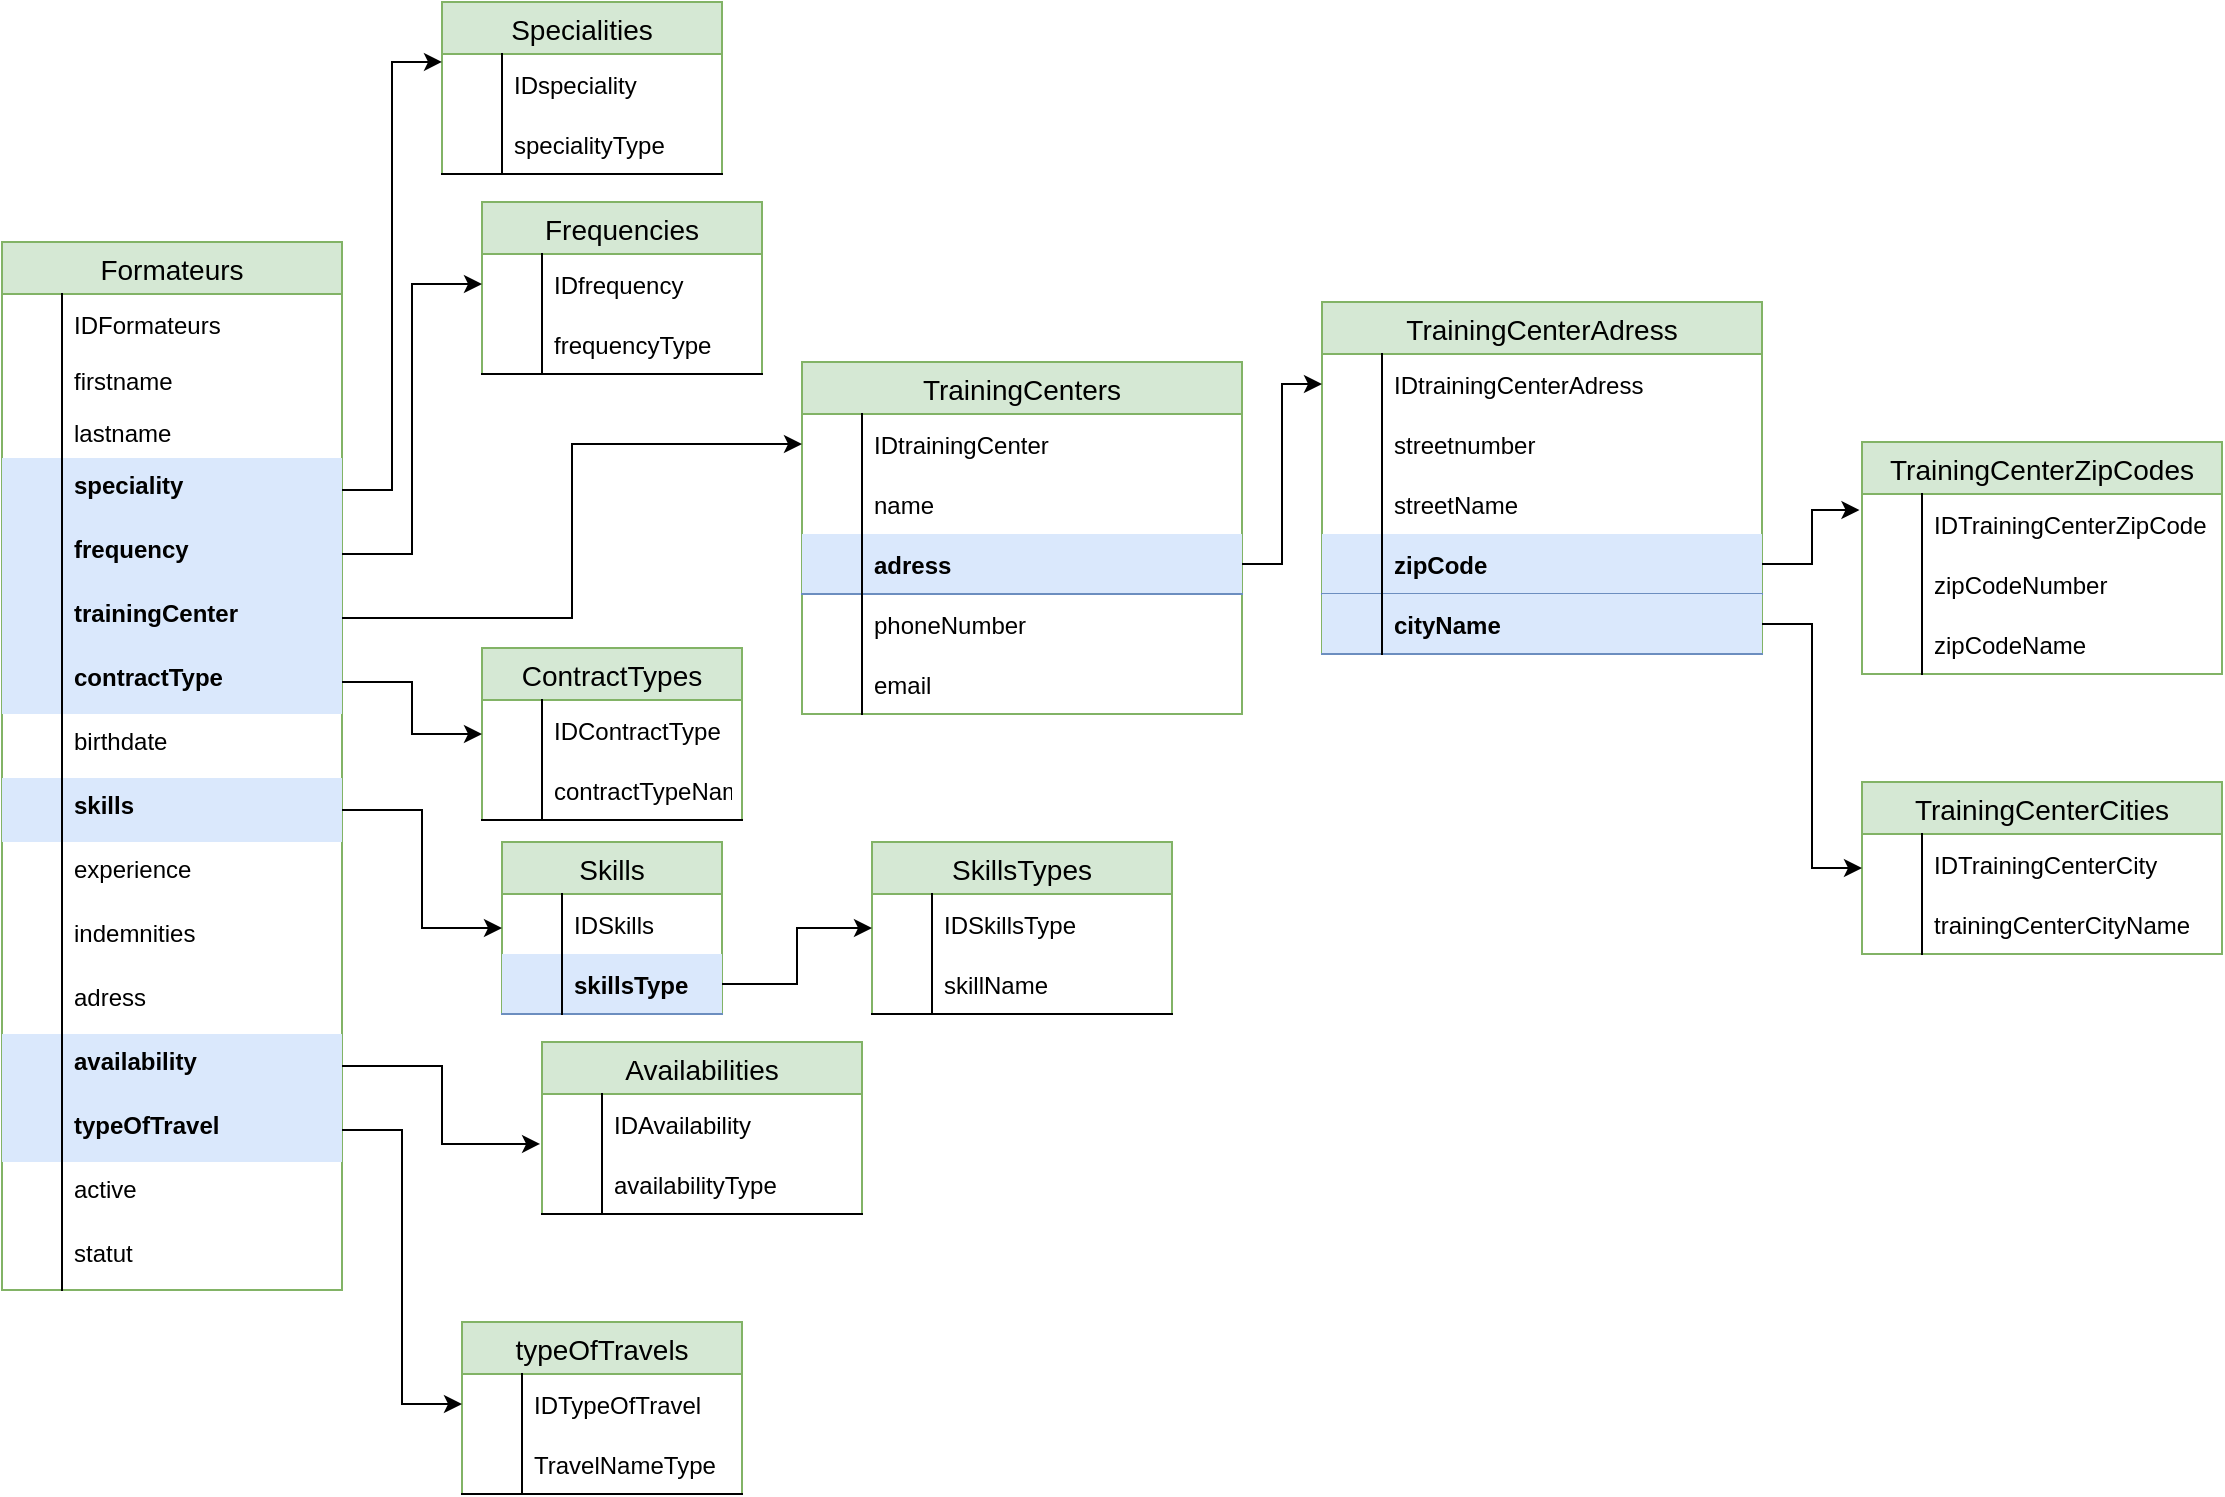 <mxfile version="12.5.1" type="device" pages="2"><diagram id="z8Qfyt9-eMvjG8zOJKqd" name="Page-1"><mxGraphModel dx="1422" dy="769" grid="1" gridSize="10" guides="1" tooltips="1" connect="1" arrows="1" fold="1" page="1" pageScale="1" pageWidth="1169" pageHeight="827" math="0" shadow="0"><root><mxCell id="0"/><mxCell id="1" parent="0"/><mxCell id="PxYrfyLk3lkFEPE1yaKh-5" value="Formateurs" style="swimlane;fontStyle=0;childLayout=stackLayout;horizontal=1;startSize=26;fillColor=#d5e8d4;horizontalStack=0;resizeParent=1;resizeParentMax=0;resizeLast=0;collapsible=1;marginBottom=0;swimlaneFillColor=#ffffff;align=center;fontSize=14;strokeColor=#82b366;" vertex="1" parent="1"><mxGeometry x="20" y="140" width="170" height="524" as="geometry"/></mxCell><mxCell id="PxYrfyLk3lkFEPE1yaKh-6" value="IDFormateurs" style="shape=partialRectangle;top=0;left=0;right=0;bottom=1;align=left;verticalAlign=middle;fillColor=none;spacingLeft=34;spacingRight=4;overflow=hidden;rotatable=0;points=[[0,0.5],[1,0.5]];portConstraint=eastwest;dropTarget=0;fontStyle=0;fontSize=12;strokeColor=none;" vertex="1" parent="PxYrfyLk3lkFEPE1yaKh-5"><mxGeometry y="26" width="170" height="30" as="geometry"/></mxCell><mxCell id="PxYrfyLk3lkFEPE1yaKh-7" value="" style="shape=partialRectangle;top=0;left=0;bottom=0;fillColor=none;align=left;verticalAlign=middle;spacingLeft=4;spacingRight=4;overflow=hidden;rotatable=0;points=[];portConstraint=eastwest;part=1;fontSize=12;" vertex="1" connectable="0" parent="PxYrfyLk3lkFEPE1yaKh-6"><mxGeometry width="30" height="30" as="geometry"/></mxCell><mxCell id="PxYrfyLk3lkFEPE1yaKh-8" value="firstname" style="shape=partialRectangle;top=0;left=0;right=0;bottom=0;align=left;verticalAlign=top;fillColor=none;spacingLeft=34;spacingRight=4;overflow=hidden;rotatable=0;points=[[0,0.5],[1,0.5]];portConstraint=eastwest;dropTarget=0;fontSize=12;strokeColor=none;" vertex="1" parent="PxYrfyLk3lkFEPE1yaKh-5"><mxGeometry y="56" width="170" height="26" as="geometry"/></mxCell><mxCell id="PxYrfyLk3lkFEPE1yaKh-9" value="" style="shape=partialRectangle;top=0;left=0;bottom=0;fillColor=none;align=left;verticalAlign=top;spacingLeft=4;spacingRight=4;overflow=hidden;rotatable=0;points=[];portConstraint=eastwest;part=1;fontSize=12;" vertex="1" connectable="0" parent="PxYrfyLk3lkFEPE1yaKh-8"><mxGeometry width="30" height="26" as="geometry"/></mxCell><mxCell id="PxYrfyLk3lkFEPE1yaKh-10" value="lastname" style="shape=partialRectangle;top=0;left=0;right=0;bottom=0;align=left;verticalAlign=top;fillColor=none;spacingLeft=34;spacingRight=4;overflow=hidden;rotatable=0;points=[[0,0.5],[1,0.5]];portConstraint=eastwest;dropTarget=0;fontSize=12;" vertex="1" parent="PxYrfyLk3lkFEPE1yaKh-5"><mxGeometry y="82" width="170" height="26" as="geometry"/></mxCell><mxCell id="PxYrfyLk3lkFEPE1yaKh-11" value="" style="shape=partialRectangle;top=0;left=0;bottom=0;fillColor=none;align=left;verticalAlign=top;spacingLeft=4;spacingRight=4;overflow=hidden;rotatable=0;points=[];portConstraint=eastwest;part=1;fontSize=12;" vertex="1" connectable="0" parent="PxYrfyLk3lkFEPE1yaKh-10"><mxGeometry width="30" height="26" as="geometry"/></mxCell><mxCell id="PxYrfyLk3lkFEPE1yaKh-12" value="speciality" style="shape=partialRectangle;top=0;left=0;right=0;bottom=0;align=left;verticalAlign=top;fillColor=#dae8fc;spacingLeft=34;spacingRight=4;overflow=hidden;rotatable=0;points=[[0,0.5],[1,0.5]];portConstraint=eastwest;dropTarget=0;fontSize=12;fontStyle=1;strokeColor=#6c8ebf;" vertex="1" parent="PxYrfyLk3lkFEPE1yaKh-5"><mxGeometry y="108" width="170" height="32" as="geometry"/></mxCell><mxCell id="PxYrfyLk3lkFEPE1yaKh-13" value="" style="shape=partialRectangle;top=0;left=0;bottom=0;fillColor=none;align=left;verticalAlign=top;spacingLeft=4;spacingRight=4;overflow=hidden;rotatable=0;points=[];portConstraint=eastwest;part=1;fontSize=12;" vertex="1" connectable="0" parent="PxYrfyLk3lkFEPE1yaKh-12"><mxGeometry width="30" height="32" as="geometry"/></mxCell><mxCell id="PxYrfyLk3lkFEPE1yaKh-29" value="frequency" style="shape=partialRectangle;top=0;left=0;right=0;bottom=0;align=left;verticalAlign=top;fillColor=#dae8fc;spacingLeft=34;spacingRight=4;overflow=hidden;rotatable=0;points=[[0,0.5],[1,0.5]];portConstraint=eastwest;dropTarget=0;fontSize=12;fontStyle=1;strokeColor=#6c8ebf;" vertex="1" parent="PxYrfyLk3lkFEPE1yaKh-5"><mxGeometry y="140" width="170" height="32" as="geometry"/></mxCell><mxCell id="PxYrfyLk3lkFEPE1yaKh-30" value="" style="shape=partialRectangle;top=0;left=0;bottom=0;fillColor=none;align=left;verticalAlign=top;spacingLeft=4;spacingRight=4;overflow=hidden;rotatable=0;points=[];portConstraint=eastwest;part=1;fontSize=12;" vertex="1" connectable="0" parent="PxYrfyLk3lkFEPE1yaKh-29"><mxGeometry width="30" height="32" as="geometry"/></mxCell><mxCell id="PxYrfyLk3lkFEPE1yaKh-31" value="trainingCenter" style="shape=partialRectangle;top=0;left=0;right=0;bottom=0;align=left;verticalAlign=top;fillColor=#dae8fc;spacingLeft=34;spacingRight=4;overflow=hidden;rotatable=0;points=[[0,0.5],[1,0.5]];portConstraint=eastwest;dropTarget=0;fontSize=12;fontStyle=1;strokeColor=#6c8ebf;" vertex="1" parent="PxYrfyLk3lkFEPE1yaKh-5"><mxGeometry y="172" width="170" height="32" as="geometry"/></mxCell><mxCell id="PxYrfyLk3lkFEPE1yaKh-32" value="" style="shape=partialRectangle;top=0;left=0;bottom=0;fillColor=none;align=left;verticalAlign=top;spacingLeft=4;spacingRight=4;overflow=hidden;rotatable=0;points=[];portConstraint=eastwest;part=1;fontSize=12;" vertex="1" connectable="0" parent="PxYrfyLk3lkFEPE1yaKh-31"><mxGeometry width="30" height="32" as="geometry"/></mxCell><mxCell id="PxYrfyLk3lkFEPE1yaKh-33" value="contractType" style="shape=partialRectangle;top=0;left=0;right=0;bottom=0;align=left;verticalAlign=top;fillColor=#dae8fc;spacingLeft=34;spacingRight=4;overflow=hidden;rotatable=0;points=[[0,0.5],[1,0.5]];portConstraint=eastwest;dropTarget=0;fontSize=12;fontStyle=1;strokeColor=#6c8ebf;" vertex="1" parent="PxYrfyLk3lkFEPE1yaKh-5"><mxGeometry y="204" width="170" height="32" as="geometry"/></mxCell><mxCell id="PxYrfyLk3lkFEPE1yaKh-34" value="" style="shape=partialRectangle;top=0;left=0;bottom=0;fillColor=none;align=left;verticalAlign=top;spacingLeft=4;spacingRight=4;overflow=hidden;rotatable=0;points=[];portConstraint=eastwest;part=1;fontSize=12;" vertex="1" connectable="0" parent="PxYrfyLk3lkFEPE1yaKh-33"><mxGeometry width="30" height="32" as="geometry"/></mxCell><mxCell id="PxYrfyLk3lkFEPE1yaKh-35" value="birthdate" style="shape=partialRectangle;top=0;left=0;right=0;bottom=0;align=left;verticalAlign=top;fillColor=none;spacingLeft=34;spacingRight=4;overflow=hidden;rotatable=0;points=[[0,0.5],[1,0.5]];portConstraint=eastwest;dropTarget=0;fontSize=12;" vertex="1" parent="PxYrfyLk3lkFEPE1yaKh-5"><mxGeometry y="236" width="170" height="32" as="geometry"/></mxCell><mxCell id="PxYrfyLk3lkFEPE1yaKh-36" value="" style="shape=partialRectangle;top=0;left=0;bottom=0;fillColor=none;align=left;verticalAlign=top;spacingLeft=4;spacingRight=4;overflow=hidden;rotatable=0;points=[];portConstraint=eastwest;part=1;fontSize=12;" vertex="1" connectable="0" parent="PxYrfyLk3lkFEPE1yaKh-35"><mxGeometry width="30" height="32" as="geometry"/></mxCell><mxCell id="PxYrfyLk3lkFEPE1yaKh-37" value="skills" style="shape=partialRectangle;top=0;left=0;right=0;bottom=0;align=left;verticalAlign=top;fillColor=#dae8fc;spacingLeft=34;spacingRight=4;overflow=hidden;rotatable=0;points=[[0,0.5],[1,0.5]];portConstraint=eastwest;dropTarget=0;fontSize=12;fontStyle=1;strokeColor=#6c8ebf;" vertex="1" parent="PxYrfyLk3lkFEPE1yaKh-5"><mxGeometry y="268" width="170" height="32" as="geometry"/></mxCell><mxCell id="PxYrfyLk3lkFEPE1yaKh-38" value="" style="shape=partialRectangle;top=0;left=0;bottom=0;fillColor=none;align=left;verticalAlign=top;spacingLeft=4;spacingRight=4;overflow=hidden;rotatable=0;points=[];portConstraint=eastwest;part=1;fontSize=12;" vertex="1" connectable="0" parent="PxYrfyLk3lkFEPE1yaKh-37"><mxGeometry width="30" height="32" as="geometry"/></mxCell><mxCell id="PxYrfyLk3lkFEPE1yaKh-39" value="experience" style="shape=partialRectangle;top=0;left=0;right=0;bottom=0;align=left;verticalAlign=top;fillColor=none;spacingLeft=34;spacingRight=4;overflow=hidden;rotatable=0;points=[[0,0.5],[1,0.5]];portConstraint=eastwest;dropTarget=0;fontSize=12;" vertex="1" parent="PxYrfyLk3lkFEPE1yaKh-5"><mxGeometry y="300" width="170" height="32" as="geometry"/></mxCell><mxCell id="PxYrfyLk3lkFEPE1yaKh-40" value="" style="shape=partialRectangle;top=0;left=0;bottom=0;fillColor=none;align=left;verticalAlign=top;spacingLeft=4;spacingRight=4;overflow=hidden;rotatable=0;points=[];portConstraint=eastwest;part=1;fontSize=12;" vertex="1" connectable="0" parent="PxYrfyLk3lkFEPE1yaKh-39"><mxGeometry width="30" height="32" as="geometry"/></mxCell><mxCell id="PxYrfyLk3lkFEPE1yaKh-41" value="indemnities" style="shape=partialRectangle;top=0;left=0;right=0;bottom=0;align=left;verticalAlign=top;fillColor=none;spacingLeft=34;spacingRight=4;overflow=hidden;rotatable=0;points=[[0,0.5],[1,0.5]];portConstraint=eastwest;dropTarget=0;fontSize=12;" vertex="1" parent="PxYrfyLk3lkFEPE1yaKh-5"><mxGeometry y="332" width="170" height="32" as="geometry"/></mxCell><mxCell id="PxYrfyLk3lkFEPE1yaKh-42" value="" style="shape=partialRectangle;top=0;left=0;bottom=0;fillColor=none;align=left;verticalAlign=top;spacingLeft=4;spacingRight=4;overflow=hidden;rotatable=0;points=[];portConstraint=eastwest;part=1;fontSize=12;" vertex="1" connectable="0" parent="PxYrfyLk3lkFEPE1yaKh-41"><mxGeometry width="30" height="32" as="geometry"/></mxCell><mxCell id="PxYrfyLk3lkFEPE1yaKh-43" value="adress" style="shape=partialRectangle;top=0;left=0;right=0;bottom=0;align=left;verticalAlign=top;fillColor=none;spacingLeft=34;spacingRight=4;overflow=hidden;rotatable=0;points=[[0,0.5],[1,0.5]];portConstraint=eastwest;dropTarget=0;fontSize=12;" vertex="1" parent="PxYrfyLk3lkFEPE1yaKh-5"><mxGeometry y="364" width="170" height="32" as="geometry"/></mxCell><mxCell id="PxYrfyLk3lkFEPE1yaKh-44" value="" style="shape=partialRectangle;top=0;left=0;bottom=0;fillColor=none;align=left;verticalAlign=top;spacingLeft=4;spacingRight=4;overflow=hidden;rotatable=0;points=[];portConstraint=eastwest;part=1;fontSize=12;" vertex="1" connectable="0" parent="PxYrfyLk3lkFEPE1yaKh-43"><mxGeometry width="30" height="32" as="geometry"/></mxCell><mxCell id="PxYrfyLk3lkFEPE1yaKh-45" value="availability" style="shape=partialRectangle;top=0;left=0;right=0;bottom=0;align=left;verticalAlign=top;fillColor=#dae8fc;spacingLeft=34;spacingRight=4;overflow=hidden;rotatable=0;points=[[0,0.5],[1,0.5]];portConstraint=eastwest;dropTarget=0;fontSize=12;fontStyle=1;strokeColor=#6c8ebf;" vertex="1" parent="PxYrfyLk3lkFEPE1yaKh-5"><mxGeometry y="396" width="170" height="32" as="geometry"/></mxCell><mxCell id="PxYrfyLk3lkFEPE1yaKh-46" value="" style="shape=partialRectangle;top=0;left=0;bottom=0;fillColor=none;align=left;verticalAlign=top;spacingLeft=4;spacingRight=4;overflow=hidden;rotatable=0;points=[];portConstraint=eastwest;part=1;fontSize=12;" vertex="1" connectable="0" parent="PxYrfyLk3lkFEPE1yaKh-45"><mxGeometry width="30" height="32" as="geometry"/></mxCell><mxCell id="PxYrfyLk3lkFEPE1yaKh-47" value="typeOfTravel" style="shape=partialRectangle;top=0;left=0;right=0;bottom=0;align=left;verticalAlign=top;fillColor=#dae8fc;spacingLeft=34;spacingRight=4;overflow=hidden;rotatable=0;points=[[0,0.5],[1,0.5]];portConstraint=eastwest;dropTarget=0;fontSize=12;fontStyle=1;comic=0;strokeColor=#6c8ebf;" vertex="1" parent="PxYrfyLk3lkFEPE1yaKh-5"><mxGeometry y="428" width="170" height="32" as="geometry"/></mxCell><mxCell id="PxYrfyLk3lkFEPE1yaKh-48" value="" style="shape=partialRectangle;top=0;left=0;bottom=0;fillColor=none;align=left;verticalAlign=top;spacingLeft=4;spacingRight=4;overflow=hidden;rotatable=0;points=[];portConstraint=eastwest;part=1;fontSize=12;" vertex="1" connectable="0" parent="PxYrfyLk3lkFEPE1yaKh-47"><mxGeometry width="30" height="32" as="geometry"/></mxCell><mxCell id="PxYrfyLk3lkFEPE1yaKh-109" value="active" style="shape=partialRectangle;top=0;left=0;right=0;bottom=0;align=left;verticalAlign=top;fillColor=none;spacingLeft=34;spacingRight=4;overflow=hidden;rotatable=0;points=[[0,0.5],[1,0.5]];portConstraint=eastwest;dropTarget=0;fontSize=12;" vertex="1" parent="PxYrfyLk3lkFEPE1yaKh-5"><mxGeometry y="460" width="170" height="32" as="geometry"/></mxCell><mxCell id="PxYrfyLk3lkFEPE1yaKh-110" value="" style="shape=partialRectangle;top=0;left=0;bottom=0;fillColor=none;align=left;verticalAlign=top;spacingLeft=4;spacingRight=4;overflow=hidden;rotatable=0;points=[];portConstraint=eastwest;part=1;fontSize=12;" vertex="1" connectable="0" parent="PxYrfyLk3lkFEPE1yaKh-109"><mxGeometry width="30" height="32" as="geometry"/></mxCell><mxCell id="bjp3aTFS5XYeAaBT-Wcu-1" value="statut" style="shape=partialRectangle;top=0;left=0;right=0;bottom=0;align=left;verticalAlign=top;fillColor=none;spacingLeft=34;spacingRight=4;overflow=hidden;rotatable=0;points=[[0,0.5],[1,0.5]];portConstraint=eastwest;dropTarget=0;fontSize=12;" vertex="1" parent="PxYrfyLk3lkFEPE1yaKh-5"><mxGeometry y="492" width="170" height="32" as="geometry"/></mxCell><mxCell id="bjp3aTFS5XYeAaBT-Wcu-2" value="" style="shape=partialRectangle;top=0;left=0;bottom=0;fillColor=none;align=left;verticalAlign=top;spacingLeft=4;spacingRight=4;overflow=hidden;rotatable=0;points=[];portConstraint=eastwest;part=1;fontSize=12;" vertex="1" connectable="0" parent="bjp3aTFS5XYeAaBT-Wcu-1"><mxGeometry width="30" height="32" as="geometry"/></mxCell><mxCell id="PxYrfyLk3lkFEPE1yaKh-94" value="TrainingCenters" style="swimlane;fontStyle=0;childLayout=stackLayout;horizontal=1;startSize=26;fillColor=#d5e8d4;horizontalStack=0;resizeParent=1;resizeParentMax=0;resizeLast=0;collapsible=1;marginBottom=0;swimlaneFillColor=#ffffff;align=center;fontSize=14;strokeColor=#82b366;" vertex="1" parent="1"><mxGeometry x="420" y="200" width="220" height="176" as="geometry"/></mxCell><mxCell id="PxYrfyLk3lkFEPE1yaKh-95" value="IDtrainingCenter" style="shape=partialRectangle;top=0;left=0;right=0;bottom=1;align=left;verticalAlign=middle;fillColor=none;spacingLeft=34;spacingRight=4;overflow=hidden;rotatable=0;points=[[0,0.5],[1,0.5]];portConstraint=eastwest;dropTarget=0;fontStyle=0;fontSize=12;strokeColor=none;" vertex="1" parent="PxYrfyLk3lkFEPE1yaKh-94"><mxGeometry y="26" width="220" height="30" as="geometry"/></mxCell><mxCell id="PxYrfyLk3lkFEPE1yaKh-96" value="" style="shape=partialRectangle;top=0;left=0;bottom=0;fillColor=none;align=left;verticalAlign=middle;spacingLeft=4;spacingRight=4;overflow=hidden;rotatable=0;points=[];portConstraint=eastwest;part=1;fontSize=12;" vertex="1" connectable="0" parent="PxYrfyLk3lkFEPE1yaKh-95"><mxGeometry width="30" height="30" as="geometry"/></mxCell><mxCell id="PxYrfyLk3lkFEPE1yaKh-103" value="name" style="shape=partialRectangle;top=0;left=0;right=0;bottom=1;align=left;verticalAlign=middle;fillColor=none;spacingLeft=34;spacingRight=4;overflow=hidden;rotatable=0;points=[[0,0.5],[1,0.5]];portConstraint=eastwest;dropTarget=0;fontStyle=0;fontSize=12;strokeColor=none;" vertex="1" parent="PxYrfyLk3lkFEPE1yaKh-94"><mxGeometry y="56" width="220" height="30" as="geometry"/></mxCell><mxCell id="PxYrfyLk3lkFEPE1yaKh-104" value="" style="shape=partialRectangle;top=0;left=0;bottom=0;fillColor=none;align=left;verticalAlign=middle;spacingLeft=4;spacingRight=4;overflow=hidden;rotatable=0;points=[];portConstraint=eastwest;part=1;fontSize=12;" vertex="1" connectable="0" parent="PxYrfyLk3lkFEPE1yaKh-103"><mxGeometry width="30" height="30" as="geometry"/></mxCell><mxCell id="PxYrfyLk3lkFEPE1yaKh-105" value="adress" style="shape=partialRectangle;top=0;left=0;right=0;bottom=1;align=left;verticalAlign=middle;fillColor=#dae8fc;spacingLeft=34;spacingRight=4;overflow=hidden;rotatable=0;points=[[0,0.5],[1,0.5]];portConstraint=eastwest;dropTarget=0;fontStyle=1;fontSize=12;strokeColor=#6c8ebf;" vertex="1" parent="PxYrfyLk3lkFEPE1yaKh-94"><mxGeometry y="86" width="220" height="30" as="geometry"/></mxCell><mxCell id="PxYrfyLk3lkFEPE1yaKh-106" value="" style="shape=partialRectangle;top=0;left=0;bottom=0;fillColor=none;align=left;verticalAlign=middle;spacingLeft=4;spacingRight=4;overflow=hidden;rotatable=0;points=[];portConstraint=eastwest;part=1;fontSize=12;" vertex="1" connectable="0" parent="PxYrfyLk3lkFEPE1yaKh-105"><mxGeometry width="30" height="30" as="geometry"/></mxCell><mxCell id="PxYrfyLk3lkFEPE1yaKh-117" value="phoneNumber" style="shape=partialRectangle;top=0;left=0;right=0;bottom=1;align=left;verticalAlign=middle;fillColor=none;spacingLeft=34;spacingRight=4;overflow=hidden;rotatable=0;points=[[0,0.5],[1,0.5]];portConstraint=eastwest;dropTarget=0;fontStyle=0;fontSize=12;strokeColor=none;" vertex="1" parent="PxYrfyLk3lkFEPE1yaKh-94"><mxGeometry y="116" width="220" height="30" as="geometry"/></mxCell><mxCell id="PxYrfyLk3lkFEPE1yaKh-118" value="" style="shape=partialRectangle;top=0;left=0;bottom=0;fillColor=none;align=left;verticalAlign=middle;spacingLeft=4;spacingRight=4;overflow=hidden;rotatable=0;points=[];portConstraint=eastwest;part=1;fontSize=12;" vertex="1" connectable="0" parent="PxYrfyLk3lkFEPE1yaKh-117"><mxGeometry width="30" height="30" as="geometry"/></mxCell><mxCell id="PxYrfyLk3lkFEPE1yaKh-119" value="email" style="shape=partialRectangle;top=0;left=0;right=0;bottom=1;align=left;verticalAlign=middle;fillColor=none;spacingLeft=34;spacingRight=4;overflow=hidden;rotatable=0;points=[[0,0.5],[1,0.5]];portConstraint=eastwest;dropTarget=0;fontStyle=0;fontSize=12;strokeColor=none;" vertex="1" parent="PxYrfyLk3lkFEPE1yaKh-94"><mxGeometry y="146" width="220" height="30" as="geometry"/></mxCell><mxCell id="PxYrfyLk3lkFEPE1yaKh-120" value="" style="shape=partialRectangle;top=0;left=0;bottom=0;fillColor=none;align=left;verticalAlign=middle;spacingLeft=4;spacingRight=4;overflow=hidden;rotatable=0;points=[];portConstraint=eastwest;part=1;fontSize=12;" vertex="1" connectable="0" parent="PxYrfyLk3lkFEPE1yaKh-119"><mxGeometry width="30" height="30" as="geometry"/></mxCell><mxCell id="PxYrfyLk3lkFEPE1yaKh-97" value="Frequencies" style="swimlane;fontStyle=0;childLayout=stackLayout;horizontal=1;startSize=26;fillColor=#d5e8d4;horizontalStack=0;resizeParent=1;resizeParentMax=0;resizeLast=0;collapsible=1;marginBottom=0;swimlaneFillColor=#ffffff;align=center;fontSize=14;strokeColor=#82b366;" vertex="1" parent="1"><mxGeometry x="260" y="120" width="140" height="86" as="geometry"/></mxCell><mxCell id="PxYrfyLk3lkFEPE1yaKh-98" value="IDfrequency" style="shape=partialRectangle;top=0;left=0;right=0;bottom=1;align=left;verticalAlign=middle;fillColor=none;spacingLeft=34;spacingRight=4;overflow=hidden;rotatable=0;points=[[0,0.5],[1,0.5]];portConstraint=eastwest;dropTarget=0;fontStyle=0;fontSize=12;strokeColor=none;" vertex="1" parent="PxYrfyLk3lkFEPE1yaKh-97"><mxGeometry y="26" width="140" height="30" as="geometry"/></mxCell><mxCell id="PxYrfyLk3lkFEPE1yaKh-99" value="" style="shape=partialRectangle;top=0;left=0;bottom=0;fillColor=none;align=left;verticalAlign=middle;spacingLeft=4;spacingRight=4;overflow=hidden;rotatable=0;points=[];portConstraint=eastwest;part=1;fontSize=12;" vertex="1" connectable="0" parent="PxYrfyLk3lkFEPE1yaKh-98"><mxGeometry width="30" height="30" as="geometry"/></mxCell><mxCell id="PxYrfyLk3lkFEPE1yaKh-115" value="frequencyType" style="shape=partialRectangle;top=0;left=0;right=0;bottom=1;align=left;verticalAlign=middle;fillColor=none;spacingLeft=34;spacingRight=4;overflow=hidden;rotatable=0;points=[[0,0.5],[1,0.5]];portConstraint=eastwest;dropTarget=0;fontStyle=0;fontSize=12;" vertex="1" parent="PxYrfyLk3lkFEPE1yaKh-97"><mxGeometry y="56" width="140" height="30" as="geometry"/></mxCell><mxCell id="PxYrfyLk3lkFEPE1yaKh-116" value="" style="shape=partialRectangle;top=0;left=0;bottom=0;fillColor=none;align=left;verticalAlign=middle;spacingLeft=4;spacingRight=4;overflow=hidden;rotatable=0;points=[];portConstraint=eastwest;part=1;fontSize=12;" vertex="1" connectable="0" parent="PxYrfyLk3lkFEPE1yaKh-115"><mxGeometry width="30" height="30" as="geometry"/></mxCell><mxCell id="PxYrfyLk3lkFEPE1yaKh-100" value="Specialities" style="swimlane;fontStyle=0;childLayout=stackLayout;horizontal=1;startSize=26;fillColor=#d5e8d4;horizontalStack=0;resizeParent=1;resizeParentMax=0;resizeLast=0;collapsible=1;marginBottom=0;swimlaneFillColor=#ffffff;align=center;fontSize=14;strokeColor=#82b366;" vertex="1" parent="1"><mxGeometry x="240" y="20" width="140" height="86" as="geometry"/></mxCell><mxCell id="PxYrfyLk3lkFEPE1yaKh-101" value="IDspeciality" style="shape=partialRectangle;top=0;left=0;right=0;bottom=1;align=left;verticalAlign=middle;fillColor=none;spacingLeft=34;spacingRight=4;overflow=hidden;rotatable=0;points=[[0,0.5],[1,0.5]];portConstraint=eastwest;dropTarget=0;fontStyle=0;fontSize=12;strokeColor=none;" vertex="1" parent="PxYrfyLk3lkFEPE1yaKh-100"><mxGeometry y="26" width="140" height="30" as="geometry"/></mxCell><mxCell id="PxYrfyLk3lkFEPE1yaKh-102" value="" style="shape=partialRectangle;top=0;left=0;bottom=0;fillColor=none;align=left;verticalAlign=middle;spacingLeft=4;spacingRight=4;overflow=hidden;rotatable=0;points=[];portConstraint=eastwest;part=1;fontSize=12;" vertex="1" connectable="0" parent="PxYrfyLk3lkFEPE1yaKh-101"><mxGeometry width="30" height="30" as="geometry"/></mxCell><mxCell id="PxYrfyLk3lkFEPE1yaKh-113" value="specialityType" style="shape=partialRectangle;top=0;left=0;right=0;bottom=1;align=left;verticalAlign=middle;fillColor=none;spacingLeft=34;spacingRight=4;overflow=hidden;rotatable=0;points=[[0,0.5],[1,0.5]];portConstraint=eastwest;dropTarget=0;fontStyle=0;fontSize=12;" vertex="1" parent="PxYrfyLk3lkFEPE1yaKh-100"><mxGeometry y="56" width="140" height="30" as="geometry"/></mxCell><mxCell id="PxYrfyLk3lkFEPE1yaKh-114" value="" style="shape=partialRectangle;top=0;left=0;bottom=0;fillColor=none;align=left;verticalAlign=middle;spacingLeft=4;spacingRight=4;overflow=hidden;rotatable=0;points=[];portConstraint=eastwest;part=1;fontSize=12;" vertex="1" connectable="0" parent="PxYrfyLk3lkFEPE1yaKh-113"><mxGeometry width="30" height="30" as="geometry"/></mxCell><mxCell id="_mX2zybibpnwXKWgDiXK-1" value="ContractTypes" style="swimlane;fontStyle=0;childLayout=stackLayout;horizontal=1;startSize=26;fillColor=#d5e8d4;horizontalStack=0;resizeParent=1;resizeParentMax=0;resizeLast=0;collapsible=1;marginBottom=0;swimlaneFillColor=#ffffff;align=center;fontSize=14;strokeColor=#82b366;" vertex="1" parent="1"><mxGeometry x="260" y="343" width="130" height="86" as="geometry"/></mxCell><mxCell id="_mX2zybibpnwXKWgDiXK-2" value="IDContractType" style="shape=partialRectangle;top=0;left=0;right=0;bottom=1;align=left;verticalAlign=middle;fillColor=none;spacingLeft=34;spacingRight=4;overflow=hidden;rotatable=0;points=[[0,0.5],[1,0.5]];portConstraint=eastwest;dropTarget=0;fontStyle=0;fontSize=12;strokeColor=none;" vertex="1" parent="_mX2zybibpnwXKWgDiXK-1"><mxGeometry y="26" width="130" height="30" as="geometry"/></mxCell><mxCell id="_mX2zybibpnwXKWgDiXK-3" value="" style="shape=partialRectangle;top=0;left=0;bottom=0;fillColor=none;align=left;verticalAlign=middle;spacingLeft=4;spacingRight=4;overflow=hidden;rotatable=0;points=[];portConstraint=eastwest;part=1;fontSize=12;" vertex="1" connectable="0" parent="_mX2zybibpnwXKWgDiXK-2"><mxGeometry width="30" height="30" as="geometry"/></mxCell><mxCell id="_mX2zybibpnwXKWgDiXK-4" value="contractTypeName" style="shape=partialRectangle;top=0;left=0;right=0;bottom=1;align=left;verticalAlign=middle;fillColor=none;spacingLeft=34;spacingRight=4;overflow=hidden;rotatable=0;points=[[0,0.5],[1,0.5]];portConstraint=eastwest;dropTarget=0;fontStyle=0;fontSize=12;" vertex="1" parent="_mX2zybibpnwXKWgDiXK-1"><mxGeometry y="56" width="130" height="30" as="geometry"/></mxCell><mxCell id="_mX2zybibpnwXKWgDiXK-5" value="" style="shape=partialRectangle;top=0;left=0;bottom=0;fillColor=none;align=left;verticalAlign=middle;spacingLeft=4;spacingRight=4;overflow=hidden;rotatable=0;points=[];portConstraint=eastwest;part=1;fontSize=12;" vertex="1" connectable="0" parent="_mX2zybibpnwXKWgDiXK-4"><mxGeometry width="30" height="30" as="geometry"/></mxCell><mxCell id="_mX2zybibpnwXKWgDiXK-6" value="Skills" style="swimlane;fontStyle=0;childLayout=stackLayout;horizontal=1;startSize=26;fillColor=#d5e8d4;horizontalStack=0;resizeParent=1;resizeParentMax=0;resizeLast=0;collapsible=1;marginBottom=0;swimlaneFillColor=#ffffff;align=center;fontSize=14;strokeColor=#82b366;" vertex="1" parent="1"><mxGeometry x="270" y="440" width="110" height="86" as="geometry"/></mxCell><mxCell id="_mX2zybibpnwXKWgDiXK-7" value="IDSkills" style="shape=partialRectangle;top=0;left=0;right=0;bottom=1;align=left;verticalAlign=middle;fillColor=none;spacingLeft=34;spacingRight=4;overflow=hidden;rotatable=0;points=[[0,0.5],[1,0.5]];portConstraint=eastwest;dropTarget=0;fontStyle=0;fontSize=12;strokeColor=none;" vertex="1" parent="_mX2zybibpnwXKWgDiXK-6"><mxGeometry y="26" width="110" height="30" as="geometry"/></mxCell><mxCell id="_mX2zybibpnwXKWgDiXK-8" value="" style="shape=partialRectangle;top=0;left=0;bottom=0;fillColor=none;align=left;verticalAlign=middle;spacingLeft=4;spacingRight=4;overflow=hidden;rotatable=0;points=[];portConstraint=eastwest;part=1;fontSize=12;" vertex="1" connectable="0" parent="_mX2zybibpnwXKWgDiXK-7"><mxGeometry width="30" height="30" as="geometry"/></mxCell><mxCell id="_mX2zybibpnwXKWgDiXK-9" value="skillsType" style="shape=partialRectangle;top=0;left=0;right=0;bottom=1;align=left;verticalAlign=middle;fillColor=#dae8fc;spacingLeft=34;spacingRight=4;overflow=hidden;rotatable=0;points=[[0,0.5],[1,0.5]];portConstraint=eastwest;dropTarget=0;fontStyle=1;fontSize=12;strokeColor=#6c8ebf;" vertex="1" parent="_mX2zybibpnwXKWgDiXK-6"><mxGeometry y="56" width="110" height="30" as="geometry"/></mxCell><mxCell id="_mX2zybibpnwXKWgDiXK-10" value="" style="shape=partialRectangle;top=0;left=0;bottom=0;fillColor=none;align=left;verticalAlign=middle;spacingLeft=4;spacingRight=4;overflow=hidden;rotatable=0;points=[];portConstraint=eastwest;part=1;fontSize=12;" vertex="1" connectable="0" parent="_mX2zybibpnwXKWgDiXK-9"><mxGeometry width="30" height="30" as="geometry"/></mxCell><mxCell id="RFUtf2Z5HmkwOicb4BiN-1" value="SkillsTypes" style="swimlane;fontStyle=0;childLayout=stackLayout;horizontal=1;startSize=26;fillColor=#d5e8d4;horizontalStack=0;resizeParent=1;resizeParentMax=0;resizeLast=0;collapsible=1;marginBottom=0;swimlaneFillColor=#ffffff;align=center;fontSize=14;strokeColor=#82b366;" vertex="1" parent="1"><mxGeometry x="455" y="440" width="150" height="86" as="geometry"/></mxCell><mxCell id="RFUtf2Z5HmkwOicb4BiN-2" value="IDSkillsType" style="shape=partialRectangle;top=0;left=0;right=0;bottom=1;align=left;verticalAlign=middle;fillColor=none;spacingLeft=34;spacingRight=4;overflow=hidden;rotatable=0;points=[[0,0.5],[1,0.5]];portConstraint=eastwest;dropTarget=0;fontStyle=0;fontSize=12;strokeColor=none;" vertex="1" parent="RFUtf2Z5HmkwOicb4BiN-1"><mxGeometry y="26" width="150" height="30" as="geometry"/></mxCell><mxCell id="RFUtf2Z5HmkwOicb4BiN-3" value="" style="shape=partialRectangle;top=0;left=0;bottom=0;fillColor=none;align=left;verticalAlign=middle;spacingLeft=4;spacingRight=4;overflow=hidden;rotatable=0;points=[];portConstraint=eastwest;part=1;fontSize=12;" vertex="1" connectable="0" parent="RFUtf2Z5HmkwOicb4BiN-2"><mxGeometry width="30" height="30" as="geometry"/></mxCell><mxCell id="RFUtf2Z5HmkwOicb4BiN-4" value="skillName" style="shape=partialRectangle;top=0;left=0;right=0;bottom=1;align=left;verticalAlign=middle;fillColor=none;spacingLeft=34;spacingRight=4;overflow=hidden;rotatable=0;points=[[0,0.5],[1,0.5]];portConstraint=eastwest;dropTarget=0;fontStyle=0;fontSize=12;fontColor=#000000;" vertex="1" parent="RFUtf2Z5HmkwOicb4BiN-1"><mxGeometry y="56" width="150" height="30" as="geometry"/></mxCell><mxCell id="RFUtf2Z5HmkwOicb4BiN-5" value="" style="shape=partialRectangle;top=0;left=0;bottom=0;fillColor=none;align=left;verticalAlign=middle;spacingLeft=4;spacingRight=4;overflow=hidden;rotatable=0;points=[];portConstraint=eastwest;part=1;fontSize=12;" vertex="1" connectable="0" parent="RFUtf2Z5HmkwOicb4BiN-4"><mxGeometry width="30" height="30" as="geometry"/></mxCell><mxCell id="RFUtf2Z5HmkwOicb4BiN-6" value="Availabilities" style="swimlane;fontStyle=0;childLayout=stackLayout;horizontal=1;startSize=26;fillColor=#d5e8d4;horizontalStack=0;resizeParent=1;resizeParentMax=0;resizeLast=0;collapsible=1;marginBottom=0;swimlaneFillColor=#ffffff;align=center;fontSize=14;strokeColor=#82b366;" vertex="1" parent="1"><mxGeometry x="290" y="540" width="160" height="86" as="geometry"/></mxCell><mxCell id="RFUtf2Z5HmkwOicb4BiN-7" value="IDAvailability" style="shape=partialRectangle;top=0;left=0;right=0;bottom=1;align=left;verticalAlign=middle;fillColor=none;spacingLeft=34;spacingRight=4;overflow=hidden;rotatable=0;points=[[0,0.5],[1,0.5]];portConstraint=eastwest;dropTarget=0;fontStyle=0;fontSize=12;strokeColor=none;" vertex="1" parent="RFUtf2Z5HmkwOicb4BiN-6"><mxGeometry y="26" width="160" height="30" as="geometry"/></mxCell><mxCell id="RFUtf2Z5HmkwOicb4BiN-8" value="" style="shape=partialRectangle;top=0;left=0;bottom=0;fillColor=none;align=left;verticalAlign=middle;spacingLeft=4;spacingRight=4;overflow=hidden;rotatable=0;points=[];portConstraint=eastwest;part=1;fontSize=12;" vertex="1" connectable="0" parent="RFUtf2Z5HmkwOicb4BiN-7"><mxGeometry width="30" height="30" as="geometry"/></mxCell><mxCell id="RFUtf2Z5HmkwOicb4BiN-9" value="availabilityType" style="shape=partialRectangle;top=0;left=0;right=0;bottom=1;align=left;verticalAlign=middle;fillColor=none;spacingLeft=34;spacingRight=4;overflow=hidden;rotatable=0;points=[[0,0.5],[1,0.5]];portConstraint=eastwest;dropTarget=0;fontStyle=0;fontSize=12;fontColor=#000000;" vertex="1" parent="RFUtf2Z5HmkwOicb4BiN-6"><mxGeometry y="56" width="160" height="30" as="geometry"/></mxCell><mxCell id="RFUtf2Z5HmkwOicb4BiN-10" value="" style="shape=partialRectangle;top=0;left=0;bottom=0;fillColor=none;align=left;verticalAlign=middle;spacingLeft=4;spacingRight=4;overflow=hidden;rotatable=0;points=[];portConstraint=eastwest;part=1;fontSize=12;" vertex="1" connectable="0" parent="RFUtf2Z5HmkwOicb4BiN-9"><mxGeometry width="30" height="30" as="geometry"/></mxCell><mxCell id="RFUtf2Z5HmkwOicb4BiN-11" value="typeOfTravels" style="swimlane;fontStyle=0;childLayout=stackLayout;horizontal=1;startSize=26;fillColor=#d5e8d4;horizontalStack=0;resizeParent=1;resizeParentMax=0;resizeLast=0;collapsible=1;marginBottom=0;swimlaneFillColor=#ffffff;align=center;fontSize=14;strokeColor=#82b366;" vertex="1" parent="1"><mxGeometry x="250" y="680" width="140" height="86" as="geometry"/></mxCell><mxCell id="RFUtf2Z5HmkwOicb4BiN-12" value="IDTypeOfTravel" style="shape=partialRectangle;top=0;left=0;right=0;bottom=1;align=left;verticalAlign=middle;fillColor=none;spacingLeft=34;spacingRight=4;overflow=hidden;rotatable=0;points=[[0,0.5],[1,0.5]];portConstraint=eastwest;dropTarget=0;fontStyle=0;fontSize=12;strokeColor=none;" vertex="1" parent="RFUtf2Z5HmkwOicb4BiN-11"><mxGeometry y="26" width="140" height="30" as="geometry"/></mxCell><mxCell id="RFUtf2Z5HmkwOicb4BiN-13" value="" style="shape=partialRectangle;top=0;left=0;bottom=0;fillColor=none;align=left;verticalAlign=middle;spacingLeft=4;spacingRight=4;overflow=hidden;rotatable=0;points=[];portConstraint=eastwest;part=1;fontSize=12;" vertex="1" connectable="0" parent="RFUtf2Z5HmkwOicb4BiN-12"><mxGeometry width="30" height="30" as="geometry"/></mxCell><mxCell id="RFUtf2Z5HmkwOicb4BiN-14" value="TravelNameType" style="shape=partialRectangle;top=0;left=0;right=0;bottom=1;align=left;verticalAlign=middle;fillColor=none;spacingLeft=34;spacingRight=4;overflow=hidden;rotatable=0;points=[[0,0.5],[1,0.5]];portConstraint=eastwest;dropTarget=0;fontStyle=0;fontSize=12;fontColor=#000000;" vertex="1" parent="RFUtf2Z5HmkwOicb4BiN-11"><mxGeometry y="56" width="140" height="30" as="geometry"/></mxCell><mxCell id="RFUtf2Z5HmkwOicb4BiN-15" value="" style="shape=partialRectangle;top=0;left=0;bottom=0;fillColor=none;align=left;verticalAlign=middle;spacingLeft=4;spacingRight=4;overflow=hidden;rotatable=0;points=[];portConstraint=eastwest;part=1;fontSize=12;" vertex="1" connectable="0" parent="RFUtf2Z5HmkwOicb4BiN-14"><mxGeometry width="30" height="30" as="geometry"/></mxCell><mxCell id="RFUtf2Z5HmkwOicb4BiN-16" value="TrainingCenterAdress" style="swimlane;fontStyle=0;childLayout=stackLayout;horizontal=1;startSize=26;fillColor=#d5e8d4;horizontalStack=0;resizeParent=1;resizeParentMax=0;resizeLast=0;collapsible=1;marginBottom=0;swimlaneFillColor=#ffffff;align=center;fontSize=14;strokeColor=#82b366;" vertex="1" parent="1"><mxGeometry x="680" y="170" width="220" height="176" as="geometry"/></mxCell><mxCell id="RFUtf2Z5HmkwOicb4BiN-17" value="IDtrainingCenterAdress" style="shape=partialRectangle;top=0;left=0;right=0;bottom=1;align=left;verticalAlign=middle;fillColor=none;spacingLeft=34;spacingRight=4;overflow=hidden;rotatable=0;points=[[0,0.5],[1,0.5]];portConstraint=eastwest;dropTarget=0;fontStyle=0;fontSize=12;strokeColor=none;" vertex="1" parent="RFUtf2Z5HmkwOicb4BiN-16"><mxGeometry y="26" width="220" height="30" as="geometry"/></mxCell><mxCell id="RFUtf2Z5HmkwOicb4BiN-18" value="" style="shape=partialRectangle;top=0;left=0;bottom=0;fillColor=none;align=left;verticalAlign=middle;spacingLeft=4;spacingRight=4;overflow=hidden;rotatable=0;points=[];portConstraint=eastwest;part=1;fontSize=12;" vertex="1" connectable="0" parent="RFUtf2Z5HmkwOicb4BiN-17"><mxGeometry width="30" height="30" as="geometry"/></mxCell><mxCell id="RFUtf2Z5HmkwOicb4BiN-19" value="streetnumber" style="shape=partialRectangle;top=0;left=0;right=0;bottom=1;align=left;verticalAlign=middle;fillColor=none;spacingLeft=34;spacingRight=4;overflow=hidden;rotatable=0;points=[[0,0.5],[1,0.5]];portConstraint=eastwest;dropTarget=0;fontStyle=0;fontSize=12;strokeColor=none;" vertex="1" parent="RFUtf2Z5HmkwOicb4BiN-16"><mxGeometry y="56" width="220" height="30" as="geometry"/></mxCell><mxCell id="RFUtf2Z5HmkwOicb4BiN-20" value="" style="shape=partialRectangle;top=0;left=0;bottom=0;fillColor=none;align=left;verticalAlign=middle;spacingLeft=4;spacingRight=4;overflow=hidden;rotatable=0;points=[];portConstraint=eastwest;part=1;fontSize=12;" vertex="1" connectable="0" parent="RFUtf2Z5HmkwOicb4BiN-19"><mxGeometry width="30" height="30" as="geometry"/></mxCell><mxCell id="RFUtf2Z5HmkwOicb4BiN-21" value="streetName" style="shape=partialRectangle;top=0;left=0;right=0;bottom=1;align=left;verticalAlign=middle;fillColor=none;spacingLeft=34;spacingRight=4;overflow=hidden;rotatable=0;points=[[0,0.5],[1,0.5]];portConstraint=eastwest;dropTarget=0;fontStyle=0;fontSize=12;strokeColor=none;" vertex="1" parent="RFUtf2Z5HmkwOicb4BiN-16"><mxGeometry y="86" width="220" height="30" as="geometry"/></mxCell><mxCell id="RFUtf2Z5HmkwOicb4BiN-22" value="" style="shape=partialRectangle;top=0;left=0;bottom=0;fillColor=none;align=left;verticalAlign=middle;spacingLeft=4;spacingRight=4;overflow=hidden;rotatable=0;points=[];portConstraint=eastwest;part=1;fontSize=12;" vertex="1" connectable="0" parent="RFUtf2Z5HmkwOicb4BiN-21"><mxGeometry width="30" height="30" as="geometry"/></mxCell><mxCell id="RFUtf2Z5HmkwOicb4BiN-23" value="zipCode" style="shape=partialRectangle;top=0;left=0;right=0;bottom=1;align=left;verticalAlign=middle;fillColor=#dae8fc;spacingLeft=34;spacingRight=4;overflow=hidden;rotatable=0;points=[[0,0.5],[1,0.5]];portConstraint=eastwest;dropTarget=0;fontStyle=1;fontSize=12;strokeColor=#6c8ebf;" vertex="1" parent="RFUtf2Z5HmkwOicb4BiN-16"><mxGeometry y="116" width="220" height="30" as="geometry"/></mxCell><mxCell id="RFUtf2Z5HmkwOicb4BiN-24" value="" style="shape=partialRectangle;top=0;left=0;bottom=0;fillColor=none;align=left;verticalAlign=middle;spacingLeft=4;spacingRight=4;overflow=hidden;rotatable=0;points=[];portConstraint=eastwest;part=1;fontSize=12;" vertex="1" connectable="0" parent="RFUtf2Z5HmkwOicb4BiN-23"><mxGeometry width="30" height="30" as="geometry"/></mxCell><mxCell id="RFUtf2Z5HmkwOicb4BiN-25" value="cityName" style="shape=partialRectangle;top=0;left=0;right=0;bottom=1;align=left;verticalAlign=middle;fillColor=#dae8fc;spacingLeft=34;spacingRight=4;overflow=hidden;rotatable=0;points=[[0,0.5],[1,0.5]];portConstraint=eastwest;dropTarget=0;fontStyle=1;fontSize=12;strokeColor=#6c8ebf;" vertex="1" parent="RFUtf2Z5HmkwOicb4BiN-16"><mxGeometry y="146" width="220" height="30" as="geometry"/></mxCell><mxCell id="RFUtf2Z5HmkwOicb4BiN-26" value="" style="shape=partialRectangle;top=0;left=0;bottom=0;fillColor=none;align=left;verticalAlign=middle;spacingLeft=4;spacingRight=4;overflow=hidden;rotatable=0;points=[];portConstraint=eastwest;part=1;fontSize=12;" vertex="1" connectable="0" parent="RFUtf2Z5HmkwOicb4BiN-25"><mxGeometry width="30" height="30" as="geometry"/></mxCell><mxCell id="RFUtf2Z5HmkwOicb4BiN-27" value="TrainingCenterZipCodes" style="swimlane;fontStyle=0;childLayout=stackLayout;horizontal=1;startSize=26;fillColor=#d5e8d4;horizontalStack=0;resizeParent=1;resizeParentMax=0;resizeLast=0;collapsible=1;marginBottom=0;swimlaneFillColor=#ffffff;align=center;fontSize=14;strokeColor=#82b366;" vertex="1" parent="1"><mxGeometry x="950" y="240" width="180" height="116" as="geometry"/></mxCell><mxCell id="RFUtf2Z5HmkwOicb4BiN-28" value="IDTrainingCenterZipCode" style="shape=partialRectangle;top=0;left=0;right=0;bottom=1;align=left;verticalAlign=middle;fillColor=none;spacingLeft=34;spacingRight=4;overflow=hidden;rotatable=0;points=[[0,0.5],[1,0.5]];portConstraint=eastwest;dropTarget=0;fontStyle=0;fontSize=12;strokeColor=none;" vertex="1" parent="RFUtf2Z5HmkwOicb4BiN-27"><mxGeometry y="26" width="180" height="30" as="geometry"/></mxCell><mxCell id="RFUtf2Z5HmkwOicb4BiN-29" value="" style="shape=partialRectangle;top=0;left=0;bottom=0;fillColor=none;align=left;verticalAlign=middle;spacingLeft=4;spacingRight=4;overflow=hidden;rotatable=0;points=[];portConstraint=eastwest;part=1;fontSize=12;" vertex="1" connectable="0" parent="RFUtf2Z5HmkwOicb4BiN-28"><mxGeometry width="30" height="30" as="geometry"/></mxCell><mxCell id="RFUtf2Z5HmkwOicb4BiN-30" value="zipCodeNumber" style="shape=partialRectangle;top=0;left=0;right=0;bottom=1;align=left;verticalAlign=middle;fillColor=none;spacingLeft=34;spacingRight=4;overflow=hidden;rotatable=0;points=[[0,0.5],[1,0.5]];portConstraint=eastwest;dropTarget=0;fontStyle=0;fontSize=12;strokeColor=none;" vertex="1" parent="RFUtf2Z5HmkwOicb4BiN-27"><mxGeometry y="56" width="180" height="30" as="geometry"/></mxCell><mxCell id="RFUtf2Z5HmkwOicb4BiN-31" value="" style="shape=partialRectangle;top=0;left=0;bottom=0;fillColor=none;align=left;verticalAlign=middle;spacingLeft=4;spacingRight=4;overflow=hidden;rotatable=0;points=[];portConstraint=eastwest;part=1;fontSize=12;" vertex="1" connectable="0" parent="RFUtf2Z5HmkwOicb4BiN-30"><mxGeometry width="30" height="30" as="geometry"/></mxCell><mxCell id="RFUtf2Z5HmkwOicb4BiN-32" value="zipCodeName" style="shape=partialRectangle;top=0;left=0;right=0;bottom=1;align=left;verticalAlign=middle;fillColor=none;spacingLeft=34;spacingRight=4;overflow=hidden;rotatable=0;points=[[0,0.5],[1,0.5]];portConstraint=eastwest;dropTarget=0;fontStyle=0;fontSize=12;strokeColor=none;" vertex="1" parent="RFUtf2Z5HmkwOicb4BiN-27"><mxGeometry y="86" width="180" height="30" as="geometry"/></mxCell><mxCell id="RFUtf2Z5HmkwOicb4BiN-33" value="" style="shape=partialRectangle;top=0;left=0;bottom=0;fillColor=none;align=left;verticalAlign=middle;spacingLeft=4;spacingRight=4;overflow=hidden;rotatable=0;points=[];portConstraint=eastwest;part=1;fontSize=12;" vertex="1" connectable="0" parent="RFUtf2Z5HmkwOicb4BiN-32"><mxGeometry width="30" height="30" as="geometry"/></mxCell><mxCell id="RFUtf2Z5HmkwOicb4BiN-34" value="TrainingCenterCities" style="swimlane;fontStyle=0;childLayout=stackLayout;horizontal=1;startSize=26;fillColor=#d5e8d4;horizontalStack=0;resizeParent=1;resizeParentMax=0;resizeLast=0;collapsible=1;marginBottom=0;swimlaneFillColor=#ffffff;align=center;fontSize=14;strokeColor=#82b366;" vertex="1" parent="1"><mxGeometry x="950" y="410" width="180" height="86" as="geometry"/></mxCell><mxCell id="RFUtf2Z5HmkwOicb4BiN-35" value="IDTrainingCenterCity" style="shape=partialRectangle;top=0;left=0;right=0;bottom=1;align=left;verticalAlign=middle;fillColor=none;spacingLeft=34;spacingRight=4;overflow=hidden;rotatable=0;points=[[0,0.5],[1,0.5]];portConstraint=eastwest;dropTarget=0;fontStyle=0;fontSize=12;strokeColor=none;" vertex="1" parent="RFUtf2Z5HmkwOicb4BiN-34"><mxGeometry y="26" width="180" height="30" as="geometry"/></mxCell><mxCell id="RFUtf2Z5HmkwOicb4BiN-36" value="" style="shape=partialRectangle;top=0;left=0;bottom=0;fillColor=none;align=left;verticalAlign=middle;spacingLeft=4;spacingRight=4;overflow=hidden;rotatable=0;points=[];portConstraint=eastwest;part=1;fontSize=12;" vertex="1" connectable="0" parent="RFUtf2Z5HmkwOicb4BiN-35"><mxGeometry width="30" height="30" as="geometry"/></mxCell><mxCell id="RFUtf2Z5HmkwOicb4BiN-37" value="trainingCenterCityName" style="shape=partialRectangle;top=0;left=0;right=0;bottom=1;align=left;verticalAlign=middle;fillColor=none;spacingLeft=34;spacingRight=4;overflow=hidden;rotatable=0;points=[[0,0.5],[1,0.5]];portConstraint=eastwest;dropTarget=0;fontStyle=0;fontSize=12;strokeColor=none;" vertex="1" parent="RFUtf2Z5HmkwOicb4BiN-34"><mxGeometry y="56" width="180" height="30" as="geometry"/></mxCell><mxCell id="RFUtf2Z5HmkwOicb4BiN-38" value="" style="shape=partialRectangle;top=0;left=0;bottom=0;fillColor=none;align=left;verticalAlign=middle;spacingLeft=4;spacingRight=4;overflow=hidden;rotatable=0;points=[];portConstraint=eastwest;part=1;fontSize=12;" vertex="1" connectable="0" parent="RFUtf2Z5HmkwOicb4BiN-37"><mxGeometry width="30" height="30" as="geometry"/></mxCell><mxCell id="RFUtf2Z5HmkwOicb4BiN-41" style="edgeStyle=orthogonalEdgeStyle;rounded=0;orthogonalLoop=1;jettySize=auto;html=1;exitX=1;exitY=0.5;exitDx=0;exitDy=0;entryX=-0.007;entryY=0.267;entryDx=0;entryDy=0;entryPerimeter=0;fontColor=#3333FF;" edge="1" parent="1" source="RFUtf2Z5HmkwOicb4BiN-23" target="RFUtf2Z5HmkwOicb4BiN-28"><mxGeometry relative="1" as="geometry"/></mxCell><mxCell id="RFUtf2Z5HmkwOicb4BiN-42" style="edgeStyle=orthogonalEdgeStyle;rounded=0;orthogonalLoop=1;jettySize=auto;html=1;exitX=1;exitY=0.5;exitDx=0;exitDy=0;entryX=0;entryY=0.5;entryDx=0;entryDy=0;fontColor=#3333FF;" edge="1" parent="1" source="RFUtf2Z5HmkwOicb4BiN-25" target="RFUtf2Z5HmkwOicb4BiN-34"><mxGeometry relative="1" as="geometry"/></mxCell><mxCell id="RFUtf2Z5HmkwOicb4BiN-43" style="edgeStyle=orthogonalEdgeStyle;rounded=0;orthogonalLoop=1;jettySize=auto;html=1;exitX=1;exitY=0.5;exitDx=0;exitDy=0;entryX=0;entryY=0.133;entryDx=0;entryDy=0;entryPerimeter=0;fontColor=#3333FF;" edge="1" parent="1" source="PxYrfyLk3lkFEPE1yaKh-12" target="PxYrfyLk3lkFEPE1yaKh-101"><mxGeometry relative="1" as="geometry"/></mxCell><mxCell id="RFUtf2Z5HmkwOicb4BiN-46" style="edgeStyle=orthogonalEdgeStyle;rounded=0;orthogonalLoop=1;jettySize=auto;html=1;exitX=1;exitY=0.5;exitDx=0;exitDy=0;entryX=0;entryY=0.5;entryDx=0;entryDy=0;fontColor=#3333FF;" edge="1" parent="1" source="PxYrfyLk3lkFEPE1yaKh-29" target="PxYrfyLk3lkFEPE1yaKh-98"><mxGeometry relative="1" as="geometry"/></mxCell><mxCell id="RFUtf2Z5HmkwOicb4BiN-47" style="edgeStyle=orthogonalEdgeStyle;rounded=0;orthogonalLoop=1;jettySize=auto;html=1;exitX=1;exitY=0.5;exitDx=0;exitDy=0;entryX=0;entryY=0.5;entryDx=0;entryDy=0;fontColor=#3333FF;" edge="1" parent="1" source="PxYrfyLk3lkFEPE1yaKh-105" target="RFUtf2Z5HmkwOicb4BiN-17"><mxGeometry relative="1" as="geometry"/></mxCell><mxCell id="RFUtf2Z5HmkwOicb4BiN-48" style="edgeStyle=orthogonalEdgeStyle;rounded=0;orthogonalLoop=1;jettySize=auto;html=1;exitX=1;exitY=0.5;exitDx=0;exitDy=0;entryX=0;entryY=0.5;entryDx=0;entryDy=0;fontColor=#3333FF;" edge="1" parent="1" source="PxYrfyLk3lkFEPE1yaKh-33" target="_mX2zybibpnwXKWgDiXK-1"><mxGeometry relative="1" as="geometry"/></mxCell><mxCell id="RFUtf2Z5HmkwOicb4BiN-49" style="edgeStyle=orthogonalEdgeStyle;rounded=0;orthogonalLoop=1;jettySize=auto;html=1;exitX=1;exitY=0.5;exitDx=0;exitDy=0;entryX=0;entryY=0.5;entryDx=0;entryDy=0;fontColor=#3333FF;" edge="1" parent="1" source="PxYrfyLk3lkFEPE1yaKh-31" target="PxYrfyLk3lkFEPE1yaKh-95"><mxGeometry relative="1" as="geometry"/></mxCell><mxCell id="RFUtf2Z5HmkwOicb4BiN-51" style="edgeStyle=orthogonalEdgeStyle;rounded=0;orthogonalLoop=1;jettySize=auto;html=1;exitX=1;exitY=0.5;exitDx=0;exitDy=0;entryX=-0.006;entryY=0.833;entryDx=0;entryDy=0;entryPerimeter=0;fontColor=#3333FF;" edge="1" parent="1" source="PxYrfyLk3lkFEPE1yaKh-45" target="RFUtf2Z5HmkwOicb4BiN-7"><mxGeometry relative="1" as="geometry"/></mxCell><mxCell id="RFUtf2Z5HmkwOicb4BiN-52" style="edgeStyle=orthogonalEdgeStyle;rounded=0;orthogonalLoop=1;jettySize=auto;html=1;exitX=1;exitY=0.5;exitDx=0;exitDy=0;entryX=0;entryY=0.5;entryDx=0;entryDy=0;fontColor=#3333FF;" edge="1" parent="1" source="PxYrfyLk3lkFEPE1yaKh-47" target="RFUtf2Z5HmkwOicb4BiN-12"><mxGeometry relative="1" as="geometry"/></mxCell><mxCell id="RFUtf2Z5HmkwOicb4BiN-53" style="edgeStyle=orthogonalEdgeStyle;rounded=0;orthogonalLoop=1;jettySize=auto;html=1;exitX=1;exitY=0.5;exitDx=0;exitDy=0;entryX=0;entryY=0.5;entryDx=0;entryDy=0;fontColor=#3333FF;" edge="1" parent="1" source="PxYrfyLk3lkFEPE1yaKh-37" target="_mX2zybibpnwXKWgDiXK-6"><mxGeometry relative="1" as="geometry"/></mxCell><mxCell id="RFUtf2Z5HmkwOicb4BiN-54" style="edgeStyle=orthogonalEdgeStyle;rounded=0;orthogonalLoop=1;jettySize=auto;html=1;exitX=1;exitY=0.5;exitDx=0;exitDy=0;entryX=0;entryY=0.5;entryDx=0;entryDy=0;fontColor=#3333FF;" edge="1" parent="1" source="_mX2zybibpnwXKWgDiXK-9" target="RFUtf2Z5HmkwOicb4BiN-1"><mxGeometry relative="1" as="geometry"/></mxCell></root></mxGraphModel></diagram><diagram id="PvLZJVsid1NpIyFp1j1z" name="Page-2"><mxGraphModel dx="1422" dy="769" grid="1" gridSize="10" guides="1" tooltips="1" connect="1" arrows="1" fold="1" page="1" pageScale="1" pageWidth="1169" pageHeight="827" math="0" shadow="0"><root><mxCell id="j1MhO5ioYNGKMoEIw8Nd-0"/><mxCell id="j1MhO5ioYNGKMoEIw8Nd-1" parent="j1MhO5ioYNGKMoEIw8Nd-0"/><mxCell id="AzNCHzKHgcZA9YY8GQXY-0" value="Salles" style="swimlane;fontStyle=0;childLayout=stackLayout;horizontal=1;startSize=26;fillColor=#ffe6cc;horizontalStack=0;resizeParent=1;resizeParentMax=0;resizeLast=0;collapsible=1;marginBottom=0;swimlaneFillColor=#ffffff;align=center;fontSize=14;labelBackgroundColor=none;strokeColor=#d79b00;" vertex="1" parent="j1MhO5ioYNGKMoEIw8Nd-1"><mxGeometry x="40" y="200" width="300" height="268" as="geometry"/></mxCell><mxCell id="AzNCHzKHgcZA9YY8GQXY-1" value="IDsalles" style="shape=partialRectangle;top=0;left=0;right=0;bottom=1;align=left;verticalAlign=middle;fillColor=none;spacingLeft=34;spacingRight=4;overflow=hidden;rotatable=0;points=[[0,0.5],[1,0.5]];portConstraint=eastwest;dropTarget=0;fontStyle=0;fontSize=12;strokeColor=none;" vertex="1" parent="AzNCHzKHgcZA9YY8GQXY-0"><mxGeometry y="26" width="300" height="30" as="geometry"/></mxCell><mxCell id="AzNCHzKHgcZA9YY8GQXY-2" value="" style="shape=partialRectangle;top=0;left=0;bottom=0;fillColor=none;align=left;verticalAlign=middle;spacingLeft=4;spacingRight=4;overflow=hidden;rotatable=0;points=[];portConstraint=eastwest;part=1;fontSize=12;" vertex="1" connectable="0" parent="AzNCHzKHgcZA9YY8GQXY-1"><mxGeometry width="30" height="30" as="geometry"/></mxCell><mxCell id="AzNCHzKHgcZA9YY8GQXY-3" value="classroomNumber" style="shape=partialRectangle;top=0;left=0;right=0;bottom=0;align=left;verticalAlign=top;fillColor=none;spacingLeft=34;spacingRight=4;overflow=hidden;rotatable=0;points=[[0,0.5],[1,0.5]];portConstraint=eastwest;dropTarget=0;fontSize=12;" vertex="1" parent="AzNCHzKHgcZA9YY8GQXY-0"><mxGeometry y="56" width="300" height="26" as="geometry"/></mxCell><mxCell id="AzNCHzKHgcZA9YY8GQXY-4" value="" style="shape=partialRectangle;top=0;left=0;bottom=0;fillColor=none;align=left;verticalAlign=top;spacingLeft=4;spacingRight=4;overflow=hidden;rotatable=0;points=[];portConstraint=eastwest;part=1;fontSize=12;" vertex="1" connectable="0" parent="AzNCHzKHgcZA9YY8GQXY-3"><mxGeometry width="30" height="26" as="geometry"/></mxCell><mxCell id="AzNCHzKHgcZA9YY8GQXY-5" value="capacity" style="shape=partialRectangle;top=0;left=0;right=0;bottom=0;align=left;verticalAlign=top;fillColor=none;spacingLeft=34;spacingRight=4;overflow=hidden;rotatable=0;points=[[0,0.5],[1,0.5]];portConstraint=eastwest;dropTarget=0;fontSize=12;" vertex="1" parent="AzNCHzKHgcZA9YY8GQXY-0"><mxGeometry y="82" width="300" height="26" as="geometry"/></mxCell><mxCell id="AzNCHzKHgcZA9YY8GQXY-6" value="" style="shape=partialRectangle;top=0;left=0;bottom=0;fillColor=none;align=left;verticalAlign=top;spacingLeft=4;spacingRight=4;overflow=hidden;rotatable=0;points=[];portConstraint=eastwest;part=1;fontSize=12;" vertex="1" connectable="0" parent="AzNCHzKHgcZA9YY8GQXY-5"><mxGeometry width="30" height="26" as="geometry"/></mxCell><mxCell id="AzNCHzKHgcZA9YY8GQXY-7" value="equipment" style="shape=partialRectangle;top=0;left=0;right=0;bottom=0;align=left;verticalAlign=top;fillColor=#dae8fc;spacingLeft=34;spacingRight=4;overflow=hidden;rotatable=0;points=[[0,0.5],[1,0.5]];portConstraint=eastwest;dropTarget=0;fontSize=12;fontStyle=1;strokeColor=#6c8ebf;" vertex="1" parent="AzNCHzKHgcZA9YY8GQXY-0"><mxGeometry y="108" width="300" height="32" as="geometry"/></mxCell><mxCell id="AzNCHzKHgcZA9YY8GQXY-8" value="" style="shape=partialRectangle;top=0;left=0;bottom=0;fillColor=none;align=left;verticalAlign=top;spacingLeft=4;spacingRight=4;overflow=hidden;rotatable=0;points=[];portConstraint=eastwest;part=1;fontSize=12;" vertex="1" connectable="0" parent="AzNCHzKHgcZA9YY8GQXY-7"><mxGeometry width="30" height="32" as="geometry"/></mxCell><mxCell id="AzNCHzKHgcZA9YY8GQXY-9" value="roomType" style="shape=partialRectangle;top=0;left=0;right=0;bottom=0;align=left;verticalAlign=top;fillColor=#dae8fc;spacingLeft=34;spacingRight=4;overflow=hidden;rotatable=0;points=[[0,0.5],[1,0.5]];portConstraint=eastwest;dropTarget=0;fontSize=12;fontStyle=1;strokeColor=#6c8ebf;" vertex="1" parent="AzNCHzKHgcZA9YY8GQXY-0"><mxGeometry y="140" width="300" height="32" as="geometry"/></mxCell><mxCell id="AzNCHzKHgcZA9YY8GQXY-10" value="" style="shape=partialRectangle;top=0;left=0;bottom=0;fillColor=none;align=left;verticalAlign=top;spacingLeft=4;spacingRight=4;overflow=hidden;rotatable=0;points=[];portConstraint=eastwest;part=1;fontSize=12;" vertex="1" connectable="0" parent="AzNCHzKHgcZA9YY8GQXY-9"><mxGeometry width="30" height="32" as="geometry"/></mxCell><mxCell id="AzNCHzKHgcZA9YY8GQXY-11" value="disabledAccessibility" style="shape=partialRectangle;top=0;left=0;right=0;bottom=0;align=left;verticalAlign=top;fillColor=none;spacingLeft=34;spacingRight=4;overflow=hidden;rotatable=0;points=[[0,0.5],[1,0.5]];portConstraint=eastwest;dropTarget=0;fontSize=12;" vertex="1" parent="AzNCHzKHgcZA9YY8GQXY-0"><mxGeometry y="172" width="300" height="32" as="geometry"/></mxCell><mxCell id="AzNCHzKHgcZA9YY8GQXY-12" value="" style="shape=partialRectangle;top=0;left=0;bottom=0;fillColor=none;align=left;verticalAlign=top;spacingLeft=4;spacingRight=4;overflow=hidden;rotatable=0;points=[];portConstraint=eastwest;part=1;fontSize=12;" vertex="1" connectable="0" parent="AzNCHzKHgcZA9YY8GQXY-11"><mxGeometry width="30" height="32" as="geometry"/></mxCell><mxCell id="AzNCHzKHgcZA9YY8GQXY-13" value="active" style="shape=partialRectangle;top=0;left=0;right=0;bottom=0;align=left;verticalAlign=top;fillColor=none;spacingLeft=34;spacingRight=4;overflow=hidden;rotatable=0;points=[[0,0.5],[1,0.5]];portConstraint=eastwest;dropTarget=0;fontSize=12;" vertex="1" parent="AzNCHzKHgcZA9YY8GQXY-0"><mxGeometry y="204" width="300" height="32" as="geometry"/></mxCell><mxCell id="AzNCHzKHgcZA9YY8GQXY-14" value="" style="shape=partialRectangle;top=0;left=0;bottom=0;fillColor=none;align=left;verticalAlign=top;spacingLeft=4;spacingRight=4;overflow=hidden;rotatable=0;points=[];portConstraint=eastwest;part=1;fontSize=12;" vertex="1" connectable="0" parent="AzNCHzKHgcZA9YY8GQXY-13"><mxGeometry width="30" height="32" as="geometry"/></mxCell><mxCell id="MBAU8HiFU72p9q85ZLv--0" value="statut" style="shape=partialRectangle;top=0;left=0;right=0;bottom=0;align=left;verticalAlign=top;fillColor=none;spacingLeft=34;spacingRight=4;overflow=hidden;rotatable=0;points=[[0,0.5],[1,0.5]];portConstraint=eastwest;dropTarget=0;fontSize=12;" vertex="1" parent="AzNCHzKHgcZA9YY8GQXY-0"><mxGeometry y="236" width="300" height="32" as="geometry"/></mxCell><mxCell id="MBAU8HiFU72p9q85ZLv--1" value="" style="shape=partialRectangle;top=0;left=0;bottom=0;fillColor=none;align=left;verticalAlign=top;spacingLeft=4;spacingRight=4;overflow=hidden;rotatable=0;points=[];portConstraint=eastwest;part=1;fontSize=12;" vertex="1" connectable="0" parent="MBAU8HiFU72p9q85ZLv--0"><mxGeometry width="30" height="32" as="geometry"/></mxCell><mxCell id="AzNCHzKHgcZA9YY8GQXY-15" value="Equipments" style="swimlane;fontStyle=0;childLayout=stackLayout;horizontal=1;startSize=26;fillColor=#ffe6cc;horizontalStack=0;resizeParent=1;resizeParentMax=0;resizeLast=0;collapsible=1;marginBottom=0;swimlaneFillColor=#ffffff;align=center;fontSize=14;strokeColor=#d79b00;" vertex="1" parent="j1MhO5ioYNGKMoEIw8Nd-1"><mxGeometry x="440" y="170" width="300" height="146" as="geometry"/></mxCell><mxCell id="AzNCHzKHgcZA9YY8GQXY-16" value="IDequipmentType" style="shape=partialRectangle;top=0;left=0;right=0;bottom=1;align=left;verticalAlign=middle;fillColor=none;spacingLeft=34;spacingRight=4;overflow=hidden;rotatable=0;points=[[0,0.5],[1,0.5]];portConstraint=eastwest;dropTarget=0;fontStyle=0;fontSize=12;strokeColor=none;" vertex="1" parent="AzNCHzKHgcZA9YY8GQXY-15"><mxGeometry y="26" width="300" height="30" as="geometry"/></mxCell><mxCell id="AzNCHzKHgcZA9YY8GQXY-17" value="" style="shape=partialRectangle;top=0;left=0;bottom=0;fillColor=none;align=left;verticalAlign=middle;spacingLeft=4;spacingRight=4;overflow=hidden;rotatable=0;points=[];portConstraint=eastwest;part=1;fontSize=12;" vertex="1" connectable="0" parent="AzNCHzKHgcZA9YY8GQXY-16"><mxGeometry width="30" height="30" as="geometry"/></mxCell><mxCell id="AzNCHzKHgcZA9YY8GQXY-18" value="equipmentName" style="shape=partialRectangle;top=0;left=0;right=0;bottom=1;align=left;verticalAlign=middle;fillColor=none;spacingLeft=34;spacingRight=4;overflow=hidden;rotatable=0;points=[[0,0.5],[1,0.5]];portConstraint=eastwest;dropTarget=0;fontStyle=0;fontSize=12;strokeColor=none;" vertex="1" parent="AzNCHzKHgcZA9YY8GQXY-15"><mxGeometry y="56" width="300" height="30" as="geometry"/></mxCell><mxCell id="AzNCHzKHgcZA9YY8GQXY-19" value="" style="shape=partialRectangle;top=0;left=0;bottom=0;fillColor=none;align=left;verticalAlign=middle;spacingLeft=4;spacingRight=4;overflow=hidden;rotatable=0;points=[];portConstraint=eastwest;part=1;fontSize=12;" vertex="1" connectable="0" parent="AzNCHzKHgcZA9YY8GQXY-18"><mxGeometry width="30" height="30" as="geometry"/></mxCell><mxCell id="AzNCHzKHgcZA9YY8GQXY-20" value="equipmentNumber" style="shape=partialRectangle;top=0;left=0;right=0;bottom=1;align=left;verticalAlign=middle;fillColor=none;spacingLeft=34;spacingRight=4;overflow=hidden;rotatable=0;points=[[0,0.5],[1,0.5]];portConstraint=eastwest;dropTarget=0;fontStyle=0;fontSize=12;" vertex="1" parent="AzNCHzKHgcZA9YY8GQXY-15"><mxGeometry y="86" width="300" height="30" as="geometry"/></mxCell><mxCell id="AzNCHzKHgcZA9YY8GQXY-21" value="" style="shape=partialRectangle;top=0;left=0;bottom=0;fillColor=none;align=left;verticalAlign=middle;spacingLeft=4;spacingRight=4;overflow=hidden;rotatable=0;points=[];portConstraint=eastwest;part=1;fontSize=12;" vertex="1" connectable="0" parent="AzNCHzKHgcZA9YY8GQXY-20"><mxGeometry width="30" height="30" as="geometry"/></mxCell><mxCell id="MBAU8HiFU72p9q85ZLv--2" value="active" style="shape=partialRectangle;top=0;left=0;right=0;bottom=1;align=left;verticalAlign=middle;fillColor=none;spacingLeft=34;spacingRight=4;overflow=hidden;rotatable=0;points=[[0,0.5],[1,0.5]];portConstraint=eastwest;dropTarget=0;fontStyle=0;fontSize=12;" vertex="1" parent="AzNCHzKHgcZA9YY8GQXY-15"><mxGeometry y="116" width="300" height="30" as="geometry"/></mxCell><mxCell id="MBAU8HiFU72p9q85ZLv--3" value="" style="shape=partialRectangle;top=0;left=0;bottom=0;fillColor=none;align=left;verticalAlign=middle;spacingLeft=4;spacingRight=4;overflow=hidden;rotatable=0;points=[];portConstraint=eastwest;part=1;fontSize=12;" vertex="1" connectable="0" parent="MBAU8HiFU72p9q85ZLv--2"><mxGeometry width="30" height="30" as="geometry"/></mxCell><mxCell id="AzNCHzKHgcZA9YY8GQXY-22" value="RoomTypes" style="swimlane;fontStyle=0;childLayout=stackLayout;horizontal=1;startSize=26;fillColor=#ffe6cc;horizontalStack=0;resizeParent=1;resizeParentMax=0;resizeLast=0;collapsible=1;marginBottom=0;swimlaneFillColor=#ffffff;align=center;fontSize=14;strokeColor=#d79b00;" vertex="1" parent="j1MhO5ioYNGKMoEIw8Nd-1"><mxGeometry x="440" y="360" width="300" height="86" as="geometry"/></mxCell><mxCell id="AzNCHzKHgcZA9YY8GQXY-23" value="IDroomType" style="shape=partialRectangle;top=0;left=0;right=0;bottom=1;align=left;verticalAlign=middle;fillColor=none;spacingLeft=34;spacingRight=4;overflow=hidden;rotatable=0;points=[[0,0.5],[1,0.5]];portConstraint=eastwest;dropTarget=0;fontStyle=0;fontSize=12;strokeColor=none;" vertex="1" parent="AzNCHzKHgcZA9YY8GQXY-22"><mxGeometry y="26" width="300" height="30" as="geometry"/></mxCell><mxCell id="AzNCHzKHgcZA9YY8GQXY-24" value="" style="shape=partialRectangle;top=0;left=0;bottom=0;fillColor=none;align=left;verticalAlign=middle;spacingLeft=4;spacingRight=4;overflow=hidden;rotatable=0;points=[];portConstraint=eastwest;part=1;fontSize=12;" vertex="1" connectable="0" parent="AzNCHzKHgcZA9YY8GQXY-23"><mxGeometry width="30" height="30" as="geometry"/></mxCell><mxCell id="AzNCHzKHgcZA9YY8GQXY-25" value="roomType" style="shape=partialRectangle;top=0;left=0;right=0;bottom=1;align=left;verticalAlign=middle;fillColor=none;spacingLeft=34;spacingRight=4;overflow=hidden;rotatable=0;points=[[0,0.5],[1,0.5]];portConstraint=eastwest;dropTarget=0;fontStyle=0;fontSize=12;" vertex="1" parent="AzNCHzKHgcZA9YY8GQXY-22"><mxGeometry y="56" width="300" height="30" as="geometry"/></mxCell><mxCell id="AzNCHzKHgcZA9YY8GQXY-26" value="" style="shape=partialRectangle;top=0;left=0;bottom=0;fillColor=none;align=left;verticalAlign=middle;spacingLeft=4;spacingRight=4;overflow=hidden;rotatable=0;points=[];portConstraint=eastwest;part=1;fontSize=12;" vertex="1" connectable="0" parent="AzNCHzKHgcZA9YY8GQXY-25"><mxGeometry width="30" height="30" as="geometry"/></mxCell><mxCell id="2jxGsBcQ6zzTQKyDWi3C-0" style="edgeStyle=orthogonalEdgeStyle;rounded=0;orthogonalLoop=1;jettySize=auto;html=1;exitX=1;exitY=0.5;exitDx=0;exitDy=0;entryX=0;entryY=0.5;entryDx=0;entryDy=0;fontColor=#3333FF;" edge="1" parent="j1MhO5ioYNGKMoEIw8Nd-1" source="AzNCHzKHgcZA9YY8GQXY-7" target="AzNCHzKHgcZA9YY8GQXY-16"><mxGeometry relative="1" as="geometry"/></mxCell><mxCell id="2jxGsBcQ6zzTQKyDWi3C-1" style="edgeStyle=orthogonalEdgeStyle;rounded=0;orthogonalLoop=1;jettySize=auto;html=1;exitX=1;exitY=0.5;exitDx=0;exitDy=0;entryX=0;entryY=0.5;entryDx=0;entryDy=0;fontColor=#3333FF;" edge="1" parent="j1MhO5ioYNGKMoEIw8Nd-1" source="AzNCHzKHgcZA9YY8GQXY-9" target="AzNCHzKHgcZA9YY8GQXY-23"><mxGeometry relative="1" as="geometry"/></mxCell></root></mxGraphModel></diagram></mxfile>